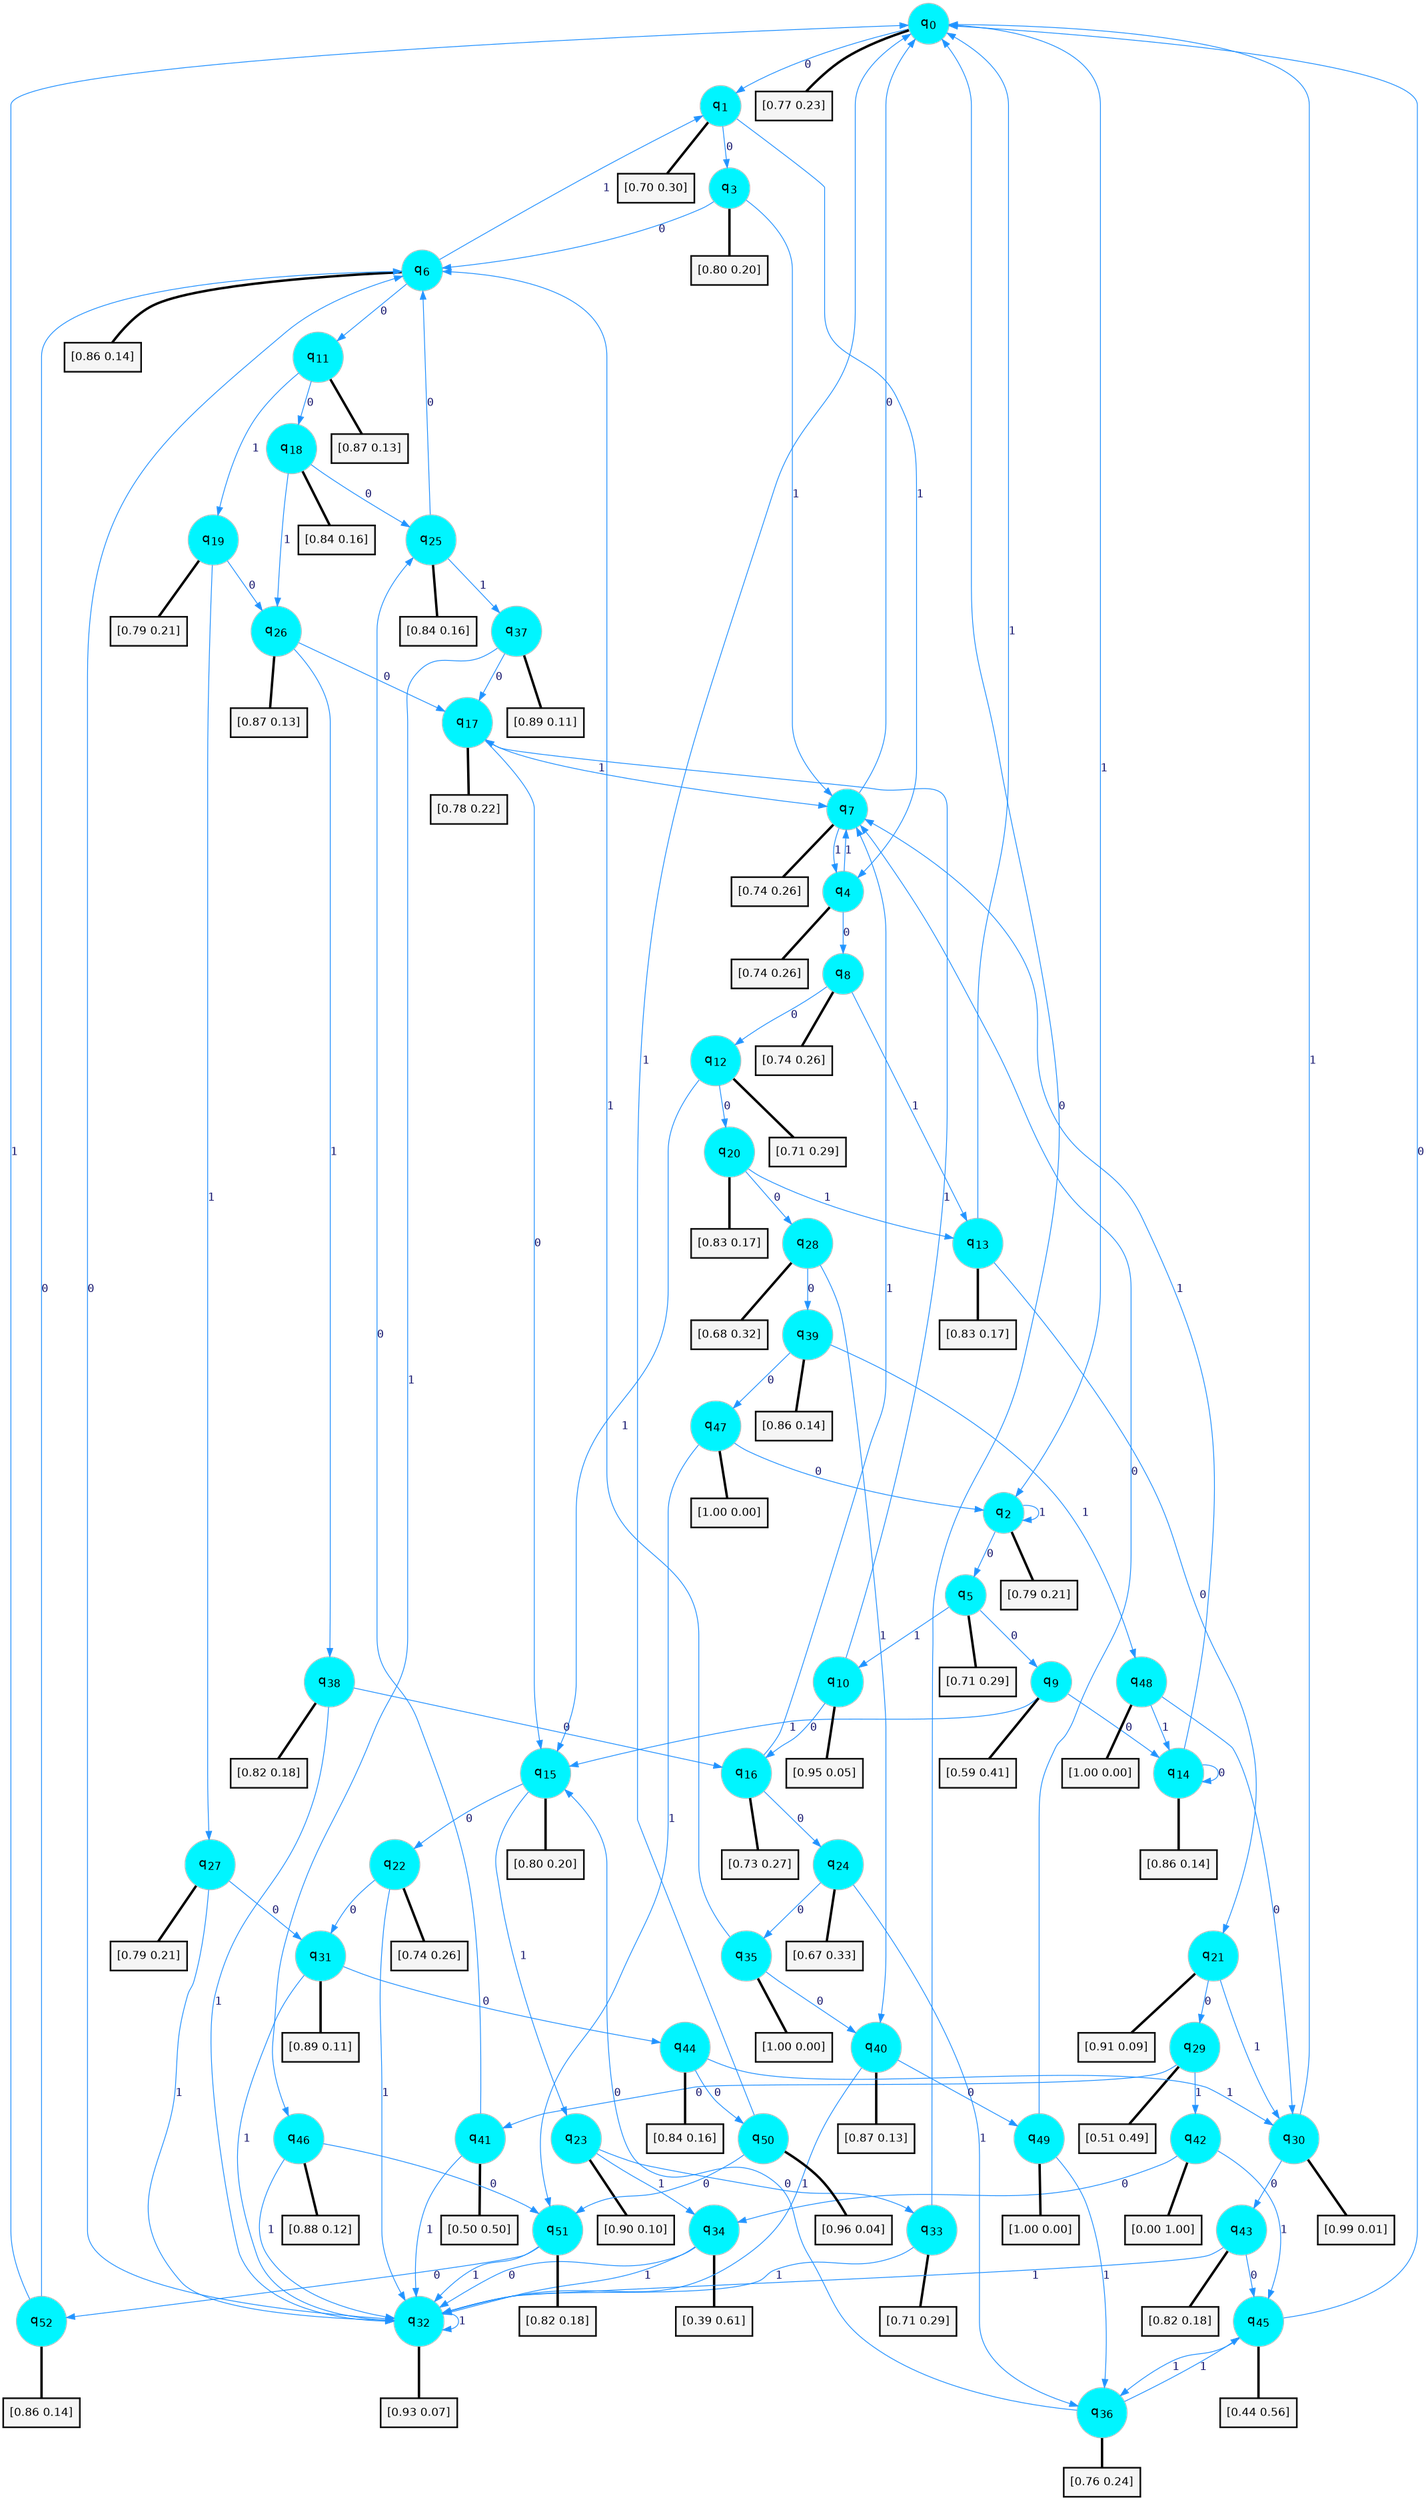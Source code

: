 digraph G {
graph [
bgcolor=transparent, dpi=300, rankdir=TD, size="40,25"];
node [
color=gray, fillcolor=turquoise1, fontcolor=black, fontname=Helvetica, fontsize=16, fontweight=bold, shape=circle, style=filled];
edge [
arrowsize=1, color=dodgerblue1, fontcolor=midnightblue, fontname=courier, fontweight=bold, penwidth=1, style=solid, weight=20];
0[label=<q<SUB>0</SUB>>];
1[label=<q<SUB>1</SUB>>];
2[label=<q<SUB>2</SUB>>];
3[label=<q<SUB>3</SUB>>];
4[label=<q<SUB>4</SUB>>];
5[label=<q<SUB>5</SUB>>];
6[label=<q<SUB>6</SUB>>];
7[label=<q<SUB>7</SUB>>];
8[label=<q<SUB>8</SUB>>];
9[label=<q<SUB>9</SUB>>];
10[label=<q<SUB>10</SUB>>];
11[label=<q<SUB>11</SUB>>];
12[label=<q<SUB>12</SUB>>];
13[label=<q<SUB>13</SUB>>];
14[label=<q<SUB>14</SUB>>];
15[label=<q<SUB>15</SUB>>];
16[label=<q<SUB>16</SUB>>];
17[label=<q<SUB>17</SUB>>];
18[label=<q<SUB>18</SUB>>];
19[label=<q<SUB>19</SUB>>];
20[label=<q<SUB>20</SUB>>];
21[label=<q<SUB>21</SUB>>];
22[label=<q<SUB>22</SUB>>];
23[label=<q<SUB>23</SUB>>];
24[label=<q<SUB>24</SUB>>];
25[label=<q<SUB>25</SUB>>];
26[label=<q<SUB>26</SUB>>];
27[label=<q<SUB>27</SUB>>];
28[label=<q<SUB>28</SUB>>];
29[label=<q<SUB>29</SUB>>];
30[label=<q<SUB>30</SUB>>];
31[label=<q<SUB>31</SUB>>];
32[label=<q<SUB>32</SUB>>];
33[label=<q<SUB>33</SUB>>];
34[label=<q<SUB>34</SUB>>];
35[label=<q<SUB>35</SUB>>];
36[label=<q<SUB>36</SUB>>];
37[label=<q<SUB>37</SUB>>];
38[label=<q<SUB>38</SUB>>];
39[label=<q<SUB>39</SUB>>];
40[label=<q<SUB>40</SUB>>];
41[label=<q<SUB>41</SUB>>];
42[label=<q<SUB>42</SUB>>];
43[label=<q<SUB>43</SUB>>];
44[label=<q<SUB>44</SUB>>];
45[label=<q<SUB>45</SUB>>];
46[label=<q<SUB>46</SUB>>];
47[label=<q<SUB>47</SUB>>];
48[label=<q<SUB>48</SUB>>];
49[label=<q<SUB>49</SUB>>];
50[label=<q<SUB>50</SUB>>];
51[label=<q<SUB>51</SUB>>];
52[label=<q<SUB>52</SUB>>];
53[label="[0.77 0.23]", shape=box,fontcolor=black, fontname=Helvetica, fontsize=14, penwidth=2, fillcolor=whitesmoke,color=black];
54[label="[0.70 0.30]", shape=box,fontcolor=black, fontname=Helvetica, fontsize=14, penwidth=2, fillcolor=whitesmoke,color=black];
55[label="[0.79 0.21]", shape=box,fontcolor=black, fontname=Helvetica, fontsize=14, penwidth=2, fillcolor=whitesmoke,color=black];
56[label="[0.80 0.20]", shape=box,fontcolor=black, fontname=Helvetica, fontsize=14, penwidth=2, fillcolor=whitesmoke,color=black];
57[label="[0.74 0.26]", shape=box,fontcolor=black, fontname=Helvetica, fontsize=14, penwidth=2, fillcolor=whitesmoke,color=black];
58[label="[0.71 0.29]", shape=box,fontcolor=black, fontname=Helvetica, fontsize=14, penwidth=2, fillcolor=whitesmoke,color=black];
59[label="[0.86 0.14]", shape=box,fontcolor=black, fontname=Helvetica, fontsize=14, penwidth=2, fillcolor=whitesmoke,color=black];
60[label="[0.74 0.26]", shape=box,fontcolor=black, fontname=Helvetica, fontsize=14, penwidth=2, fillcolor=whitesmoke,color=black];
61[label="[0.74 0.26]", shape=box,fontcolor=black, fontname=Helvetica, fontsize=14, penwidth=2, fillcolor=whitesmoke,color=black];
62[label="[0.59 0.41]", shape=box,fontcolor=black, fontname=Helvetica, fontsize=14, penwidth=2, fillcolor=whitesmoke,color=black];
63[label="[0.95 0.05]", shape=box,fontcolor=black, fontname=Helvetica, fontsize=14, penwidth=2, fillcolor=whitesmoke,color=black];
64[label="[0.87 0.13]", shape=box,fontcolor=black, fontname=Helvetica, fontsize=14, penwidth=2, fillcolor=whitesmoke,color=black];
65[label="[0.71 0.29]", shape=box,fontcolor=black, fontname=Helvetica, fontsize=14, penwidth=2, fillcolor=whitesmoke,color=black];
66[label="[0.83 0.17]", shape=box,fontcolor=black, fontname=Helvetica, fontsize=14, penwidth=2, fillcolor=whitesmoke,color=black];
67[label="[0.86 0.14]", shape=box,fontcolor=black, fontname=Helvetica, fontsize=14, penwidth=2, fillcolor=whitesmoke,color=black];
68[label="[0.80 0.20]", shape=box,fontcolor=black, fontname=Helvetica, fontsize=14, penwidth=2, fillcolor=whitesmoke,color=black];
69[label="[0.73 0.27]", shape=box,fontcolor=black, fontname=Helvetica, fontsize=14, penwidth=2, fillcolor=whitesmoke,color=black];
70[label="[0.78 0.22]", shape=box,fontcolor=black, fontname=Helvetica, fontsize=14, penwidth=2, fillcolor=whitesmoke,color=black];
71[label="[0.84 0.16]", shape=box,fontcolor=black, fontname=Helvetica, fontsize=14, penwidth=2, fillcolor=whitesmoke,color=black];
72[label="[0.79 0.21]", shape=box,fontcolor=black, fontname=Helvetica, fontsize=14, penwidth=2, fillcolor=whitesmoke,color=black];
73[label="[0.83 0.17]", shape=box,fontcolor=black, fontname=Helvetica, fontsize=14, penwidth=2, fillcolor=whitesmoke,color=black];
74[label="[0.91 0.09]", shape=box,fontcolor=black, fontname=Helvetica, fontsize=14, penwidth=2, fillcolor=whitesmoke,color=black];
75[label="[0.74 0.26]", shape=box,fontcolor=black, fontname=Helvetica, fontsize=14, penwidth=2, fillcolor=whitesmoke,color=black];
76[label="[0.90 0.10]", shape=box,fontcolor=black, fontname=Helvetica, fontsize=14, penwidth=2, fillcolor=whitesmoke,color=black];
77[label="[0.67 0.33]", shape=box,fontcolor=black, fontname=Helvetica, fontsize=14, penwidth=2, fillcolor=whitesmoke,color=black];
78[label="[0.84 0.16]", shape=box,fontcolor=black, fontname=Helvetica, fontsize=14, penwidth=2, fillcolor=whitesmoke,color=black];
79[label="[0.87 0.13]", shape=box,fontcolor=black, fontname=Helvetica, fontsize=14, penwidth=2, fillcolor=whitesmoke,color=black];
80[label="[0.79 0.21]", shape=box,fontcolor=black, fontname=Helvetica, fontsize=14, penwidth=2, fillcolor=whitesmoke,color=black];
81[label="[0.68 0.32]", shape=box,fontcolor=black, fontname=Helvetica, fontsize=14, penwidth=2, fillcolor=whitesmoke,color=black];
82[label="[0.51 0.49]", shape=box,fontcolor=black, fontname=Helvetica, fontsize=14, penwidth=2, fillcolor=whitesmoke,color=black];
83[label="[0.99 0.01]", shape=box,fontcolor=black, fontname=Helvetica, fontsize=14, penwidth=2, fillcolor=whitesmoke,color=black];
84[label="[0.89 0.11]", shape=box,fontcolor=black, fontname=Helvetica, fontsize=14, penwidth=2, fillcolor=whitesmoke,color=black];
85[label="[0.93 0.07]", shape=box,fontcolor=black, fontname=Helvetica, fontsize=14, penwidth=2, fillcolor=whitesmoke,color=black];
86[label="[0.71 0.29]", shape=box,fontcolor=black, fontname=Helvetica, fontsize=14, penwidth=2, fillcolor=whitesmoke,color=black];
87[label="[0.39 0.61]", shape=box,fontcolor=black, fontname=Helvetica, fontsize=14, penwidth=2, fillcolor=whitesmoke,color=black];
88[label="[1.00 0.00]", shape=box,fontcolor=black, fontname=Helvetica, fontsize=14, penwidth=2, fillcolor=whitesmoke,color=black];
89[label="[0.76 0.24]", shape=box,fontcolor=black, fontname=Helvetica, fontsize=14, penwidth=2, fillcolor=whitesmoke,color=black];
90[label="[0.89 0.11]", shape=box,fontcolor=black, fontname=Helvetica, fontsize=14, penwidth=2, fillcolor=whitesmoke,color=black];
91[label="[0.82 0.18]", shape=box,fontcolor=black, fontname=Helvetica, fontsize=14, penwidth=2, fillcolor=whitesmoke,color=black];
92[label="[0.86 0.14]", shape=box,fontcolor=black, fontname=Helvetica, fontsize=14, penwidth=2, fillcolor=whitesmoke,color=black];
93[label="[0.87 0.13]", shape=box,fontcolor=black, fontname=Helvetica, fontsize=14, penwidth=2, fillcolor=whitesmoke,color=black];
94[label="[0.50 0.50]", shape=box,fontcolor=black, fontname=Helvetica, fontsize=14, penwidth=2, fillcolor=whitesmoke,color=black];
95[label="[0.00 1.00]", shape=box,fontcolor=black, fontname=Helvetica, fontsize=14, penwidth=2, fillcolor=whitesmoke,color=black];
96[label="[0.82 0.18]", shape=box,fontcolor=black, fontname=Helvetica, fontsize=14, penwidth=2, fillcolor=whitesmoke,color=black];
97[label="[0.84 0.16]", shape=box,fontcolor=black, fontname=Helvetica, fontsize=14, penwidth=2, fillcolor=whitesmoke,color=black];
98[label="[0.44 0.56]", shape=box,fontcolor=black, fontname=Helvetica, fontsize=14, penwidth=2, fillcolor=whitesmoke,color=black];
99[label="[0.88 0.12]", shape=box,fontcolor=black, fontname=Helvetica, fontsize=14, penwidth=2, fillcolor=whitesmoke,color=black];
100[label="[1.00 0.00]", shape=box,fontcolor=black, fontname=Helvetica, fontsize=14, penwidth=2, fillcolor=whitesmoke,color=black];
101[label="[1.00 0.00]", shape=box,fontcolor=black, fontname=Helvetica, fontsize=14, penwidth=2, fillcolor=whitesmoke,color=black];
102[label="[1.00 0.00]", shape=box,fontcolor=black, fontname=Helvetica, fontsize=14, penwidth=2, fillcolor=whitesmoke,color=black];
103[label="[0.96 0.04]", shape=box,fontcolor=black, fontname=Helvetica, fontsize=14, penwidth=2, fillcolor=whitesmoke,color=black];
104[label="[0.82 0.18]", shape=box,fontcolor=black, fontname=Helvetica, fontsize=14, penwidth=2, fillcolor=whitesmoke,color=black];
105[label="[0.86 0.14]", shape=box,fontcolor=black, fontname=Helvetica, fontsize=14, penwidth=2, fillcolor=whitesmoke,color=black];
0->1 [label=0];
0->2 [label=1];
0->53 [arrowhead=none, penwidth=3,color=black];
1->3 [label=0];
1->4 [label=1];
1->54 [arrowhead=none, penwidth=3,color=black];
2->5 [label=0];
2->2 [label=1];
2->55 [arrowhead=none, penwidth=3,color=black];
3->6 [label=0];
3->7 [label=1];
3->56 [arrowhead=none, penwidth=3,color=black];
4->8 [label=0];
4->7 [label=1];
4->57 [arrowhead=none, penwidth=3,color=black];
5->9 [label=0];
5->10 [label=1];
5->58 [arrowhead=none, penwidth=3,color=black];
6->11 [label=0];
6->1 [label=1];
6->59 [arrowhead=none, penwidth=3,color=black];
7->0 [label=0];
7->4 [label=1];
7->60 [arrowhead=none, penwidth=3,color=black];
8->12 [label=0];
8->13 [label=1];
8->61 [arrowhead=none, penwidth=3,color=black];
9->14 [label=0];
9->15 [label=1];
9->62 [arrowhead=none, penwidth=3,color=black];
10->16 [label=0];
10->17 [label=1];
10->63 [arrowhead=none, penwidth=3,color=black];
11->18 [label=0];
11->19 [label=1];
11->64 [arrowhead=none, penwidth=3,color=black];
12->20 [label=0];
12->15 [label=1];
12->65 [arrowhead=none, penwidth=3,color=black];
13->21 [label=0];
13->0 [label=1];
13->66 [arrowhead=none, penwidth=3,color=black];
14->14 [label=0];
14->7 [label=1];
14->67 [arrowhead=none, penwidth=3,color=black];
15->22 [label=0];
15->23 [label=1];
15->68 [arrowhead=none, penwidth=3,color=black];
16->24 [label=0];
16->7 [label=1];
16->69 [arrowhead=none, penwidth=3,color=black];
17->15 [label=0];
17->7 [label=1];
17->70 [arrowhead=none, penwidth=3,color=black];
18->25 [label=0];
18->26 [label=1];
18->71 [arrowhead=none, penwidth=3,color=black];
19->26 [label=0];
19->27 [label=1];
19->72 [arrowhead=none, penwidth=3,color=black];
20->28 [label=0];
20->13 [label=1];
20->73 [arrowhead=none, penwidth=3,color=black];
21->29 [label=0];
21->30 [label=1];
21->74 [arrowhead=none, penwidth=3,color=black];
22->31 [label=0];
22->32 [label=1];
22->75 [arrowhead=none, penwidth=3,color=black];
23->33 [label=0];
23->34 [label=1];
23->76 [arrowhead=none, penwidth=3,color=black];
24->35 [label=0];
24->36 [label=1];
24->77 [arrowhead=none, penwidth=3,color=black];
25->6 [label=0];
25->37 [label=1];
25->78 [arrowhead=none, penwidth=3,color=black];
26->17 [label=0];
26->38 [label=1];
26->79 [arrowhead=none, penwidth=3,color=black];
27->31 [label=0];
27->32 [label=1];
27->80 [arrowhead=none, penwidth=3,color=black];
28->39 [label=0];
28->40 [label=1];
28->81 [arrowhead=none, penwidth=3,color=black];
29->41 [label=0];
29->42 [label=1];
29->82 [arrowhead=none, penwidth=3,color=black];
30->43 [label=0];
30->0 [label=1];
30->83 [arrowhead=none, penwidth=3,color=black];
31->44 [label=0];
31->32 [label=1];
31->84 [arrowhead=none, penwidth=3,color=black];
32->6 [label=0];
32->32 [label=1];
32->85 [arrowhead=none, penwidth=3,color=black];
33->0 [label=0];
33->32 [label=1];
33->86 [arrowhead=none, penwidth=3,color=black];
34->32 [label=0];
34->32 [label=1];
34->87 [arrowhead=none, penwidth=3,color=black];
35->40 [label=0];
35->6 [label=1];
35->88 [arrowhead=none, penwidth=3,color=black];
36->15 [label=0];
36->45 [label=1];
36->89 [arrowhead=none, penwidth=3,color=black];
37->17 [label=0];
37->46 [label=1];
37->90 [arrowhead=none, penwidth=3,color=black];
38->16 [label=0];
38->32 [label=1];
38->91 [arrowhead=none, penwidth=3,color=black];
39->47 [label=0];
39->48 [label=1];
39->92 [arrowhead=none, penwidth=3,color=black];
40->49 [label=0];
40->32 [label=1];
40->93 [arrowhead=none, penwidth=3,color=black];
41->25 [label=0];
41->32 [label=1];
41->94 [arrowhead=none, penwidth=3,color=black];
42->34 [label=0];
42->45 [label=1];
42->95 [arrowhead=none, penwidth=3,color=black];
43->45 [label=0];
43->32 [label=1];
43->96 [arrowhead=none, penwidth=3,color=black];
44->50 [label=0];
44->30 [label=1];
44->97 [arrowhead=none, penwidth=3,color=black];
45->0 [label=0];
45->36 [label=1];
45->98 [arrowhead=none, penwidth=3,color=black];
46->51 [label=0];
46->32 [label=1];
46->99 [arrowhead=none, penwidth=3,color=black];
47->2 [label=0];
47->51 [label=1];
47->100 [arrowhead=none, penwidth=3,color=black];
48->30 [label=0];
48->14 [label=1];
48->101 [arrowhead=none, penwidth=3,color=black];
49->7 [label=0];
49->36 [label=1];
49->102 [arrowhead=none, penwidth=3,color=black];
50->51 [label=0];
50->0 [label=1];
50->103 [arrowhead=none, penwidth=3,color=black];
51->52 [label=0];
51->32 [label=1];
51->104 [arrowhead=none, penwidth=3,color=black];
52->6 [label=0];
52->0 [label=1];
52->105 [arrowhead=none, penwidth=3,color=black];
}
